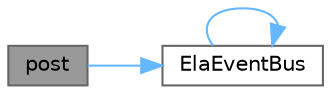digraph "post"
{
 // LATEX_PDF_SIZE
  bgcolor="transparent";
  edge [fontname=Helvetica,fontsize=10,labelfontname=Helvetica,labelfontsize=10];
  node [fontname=Helvetica,fontsize=10,shape=box,height=0.2,width=0.4];
  rankdir="LR";
  Node1 [id="Node000001",label="post",height=0.2,width=0.4,color="gray40", fillcolor="grey60", style="filled", fontcolor="black",tooltip="发布事件"];
  Node1 -> Node2 [id="edge1_Node000001_Node000002",color="steelblue1",style="solid",tooltip=" "];
  Node2 [id="Node000002",label="ElaEventBus",height=0.2,width=0.4,color="grey40", fillcolor="white", style="filled",URL="$class_ela_event_bus.html#a69bf189ab8a00075765b1084cccec424",tooltip="构造函数，初始化事件总线对象"];
  Node2 -> Node2 [id="edge2_Node000002_Node000002",color="steelblue1",style="solid",tooltip=" "];
}
